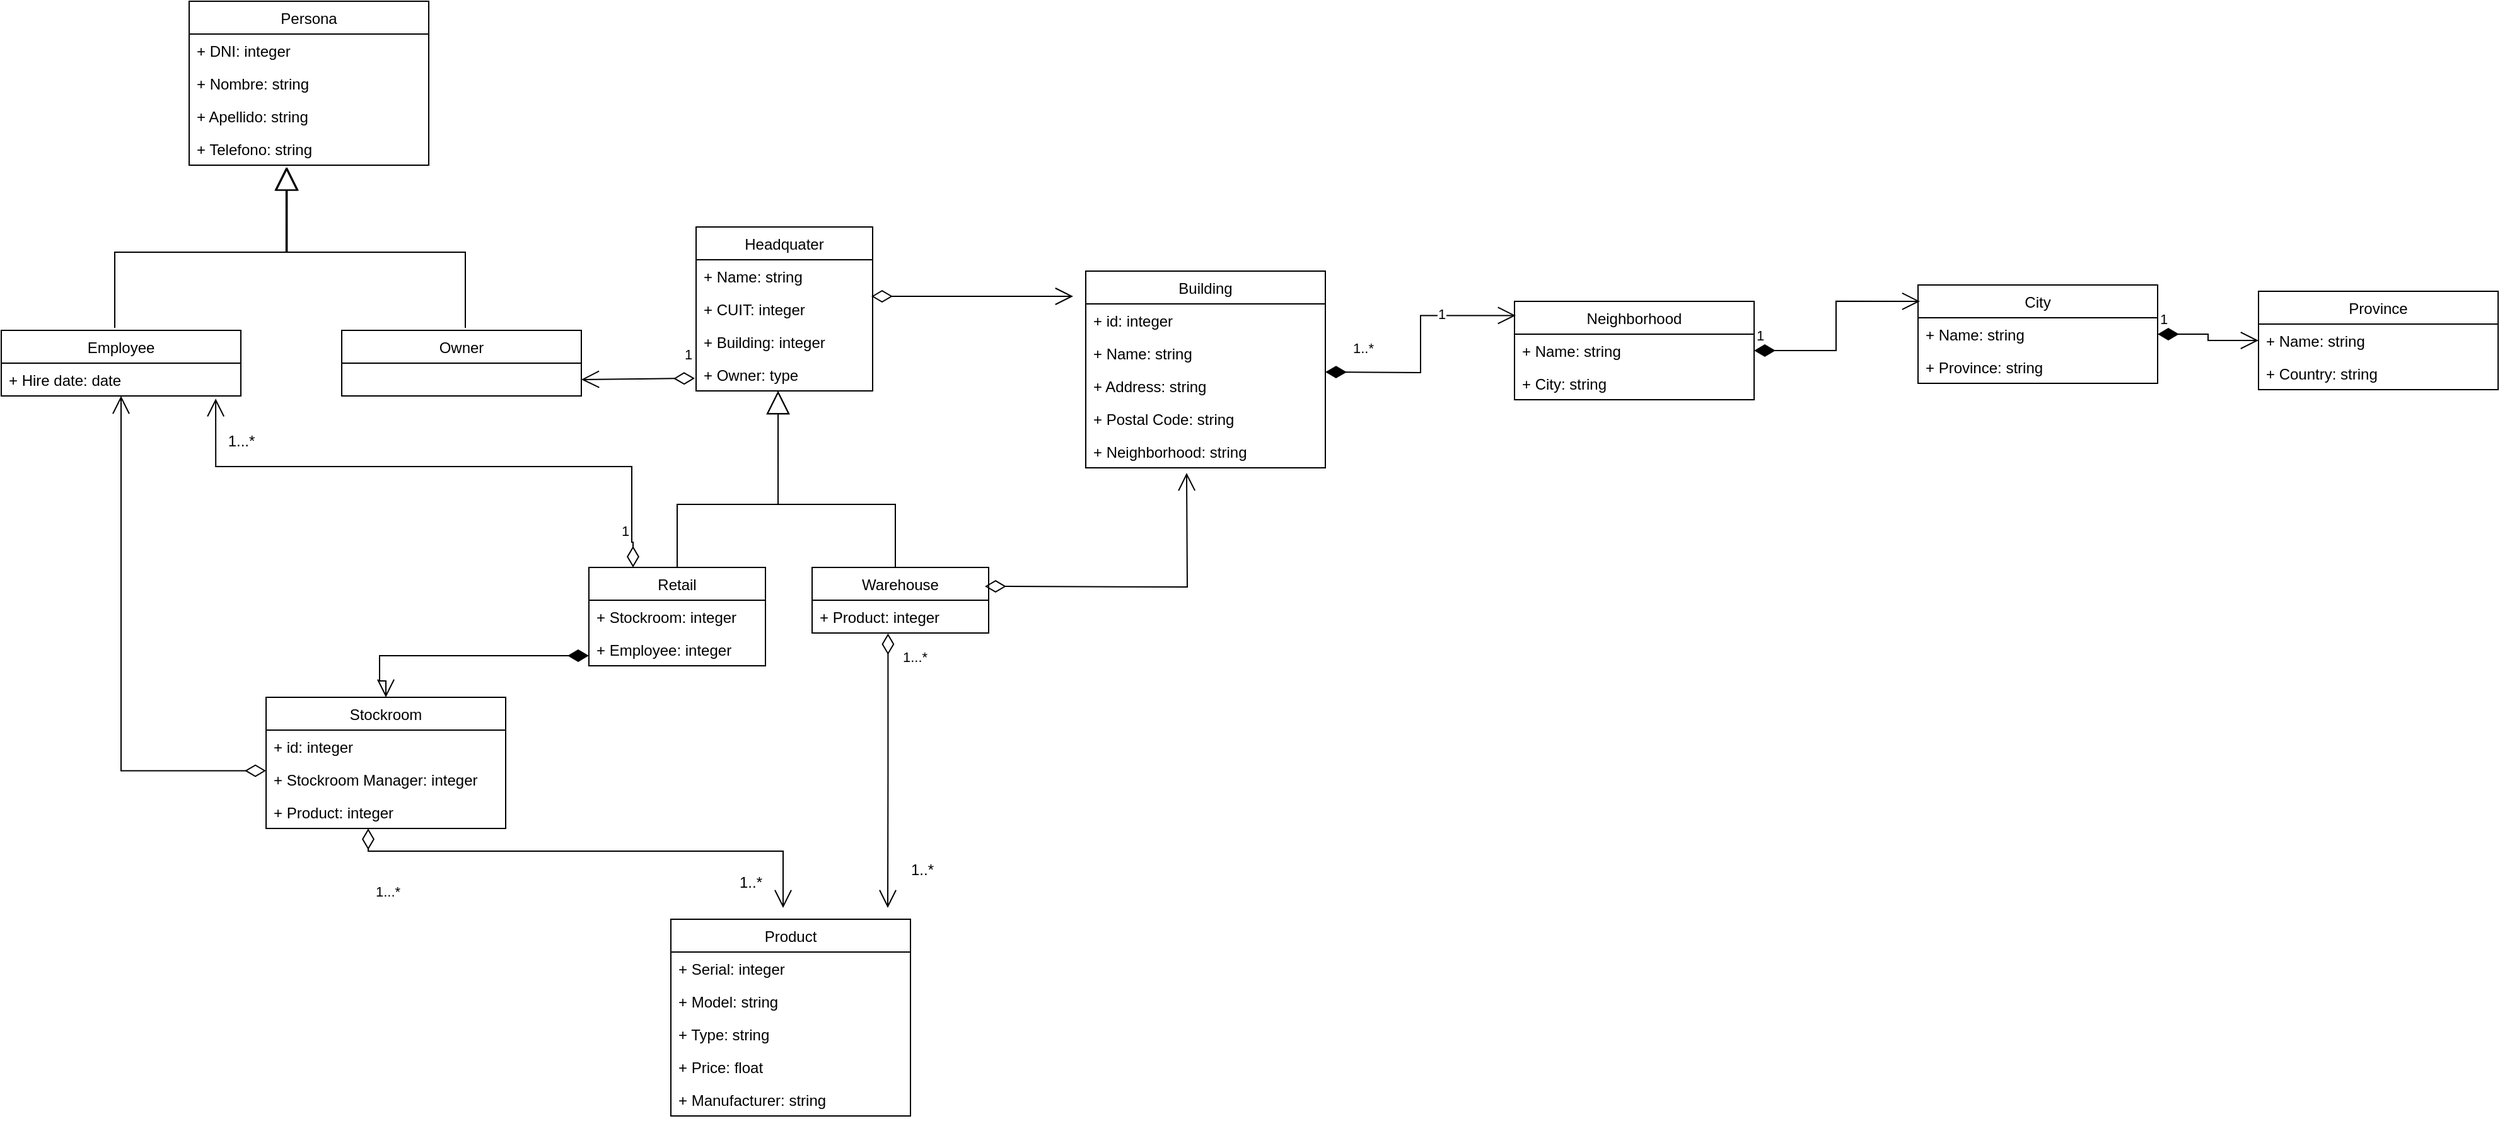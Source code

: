 <mxfile version="20.2.3" type="device"><diagram id="C5RBs43oDa-KdzZeNtuy" name="Page-1"><mxGraphModel dx="937" dy="1932" grid="1" gridSize="10" guides="1" tooltips="1" connect="1" arrows="1" fold="1" page="1" pageScale="1" pageWidth="827" pageHeight="1169" math="0" shadow="0"><root><mxCell id="WIyWlLk6GJQsqaUBKTNV-0"/><mxCell id="WIyWlLk6GJQsqaUBKTNV-1" parent="WIyWlLk6GJQsqaUBKTNV-0"/><mxCell id="0PK0ICvFkEbnGBf6CsSc-0" value="Headquater" style="swimlane;fontStyle=0;childLayout=stackLayout;horizontal=1;startSize=26;fillColor=none;horizontalStack=0;resizeParent=1;resizeParentMax=0;resizeLast=0;collapsible=1;marginBottom=0;" parent="WIyWlLk6GJQsqaUBKTNV-1" vertex="1"><mxGeometry x="651" y="-925" width="140" height="130" as="geometry"/></mxCell><mxCell id="0PK0ICvFkEbnGBf6CsSc-1" value="+ Name: string" style="text;strokeColor=none;fillColor=none;align=left;verticalAlign=top;spacingLeft=4;spacingRight=4;overflow=hidden;rotatable=0;points=[[0,0.5],[1,0.5]];portConstraint=eastwest;" parent="0PK0ICvFkEbnGBf6CsSc-0" vertex="1"><mxGeometry y="26" width="140" height="26" as="geometry"/></mxCell><mxCell id="0PK0ICvFkEbnGBf6CsSc-2" value="+ CUIT: integer" style="text;strokeColor=none;fillColor=none;align=left;verticalAlign=top;spacingLeft=4;spacingRight=4;overflow=hidden;rotatable=0;points=[[0,0.5],[1,0.5]];portConstraint=eastwest;" parent="0PK0ICvFkEbnGBf6CsSc-0" vertex="1"><mxGeometry y="52" width="140" height="26" as="geometry"/></mxCell><mxCell id="0PK0ICvFkEbnGBf6CsSc-3" value="+ Building: integer" style="text;strokeColor=none;fillColor=none;align=left;verticalAlign=top;spacingLeft=4;spacingRight=4;overflow=hidden;rotatable=0;points=[[0,0.5],[1,0.5]];portConstraint=eastwest;" parent="0PK0ICvFkEbnGBf6CsSc-0" vertex="1"><mxGeometry y="78" width="140" height="26" as="geometry"/></mxCell><mxCell id="0PK0ICvFkEbnGBf6CsSc-4" value="+ Owner: type" style="text;strokeColor=none;fillColor=none;align=left;verticalAlign=top;spacingLeft=4;spacingRight=4;overflow=hidden;rotatable=0;points=[[0,0.5],[1,0.5]];portConstraint=eastwest;" parent="0PK0ICvFkEbnGBf6CsSc-0" vertex="1"><mxGeometry y="104" width="140" height="26" as="geometry"/></mxCell><mxCell id="0PK0ICvFkEbnGBf6CsSc-5" value="Retail" style="swimlane;fontStyle=0;childLayout=stackLayout;horizontal=1;startSize=26;fillColor=none;horizontalStack=0;resizeParent=1;resizeParentMax=0;resizeLast=0;collapsible=1;marginBottom=0;" parent="WIyWlLk6GJQsqaUBKTNV-1" vertex="1"><mxGeometry x="566" y="-655" width="140" height="78" as="geometry"/></mxCell><mxCell id="0PK0ICvFkEbnGBf6CsSc-14" value="+ Stockroom: integer" style="text;strokeColor=none;fillColor=none;align=left;verticalAlign=top;spacingLeft=4;spacingRight=4;overflow=hidden;rotatable=0;points=[[0,0.5],[1,0.5]];portConstraint=eastwest;" parent="0PK0ICvFkEbnGBf6CsSc-5" vertex="1"><mxGeometry y="26" width="140" height="26" as="geometry"/></mxCell><mxCell id="6OCZsPGYcx8djJ6pKx96-6" value="+ Employee: integer" style="text;strokeColor=none;fillColor=none;align=left;verticalAlign=top;spacingLeft=4;spacingRight=4;overflow=hidden;rotatable=0;points=[[0,0.5],[1,0.5]];portConstraint=eastwest;" vertex="1" parent="0PK0ICvFkEbnGBf6CsSc-5"><mxGeometry y="52" width="140" height="26" as="geometry"/></mxCell><mxCell id="0PK0ICvFkEbnGBf6CsSc-11" value="Stockroom" style="swimlane;fontStyle=0;childLayout=stackLayout;horizontal=1;startSize=26;fillColor=none;horizontalStack=0;resizeParent=1;resizeParentMax=0;resizeLast=0;collapsible=1;marginBottom=0;" parent="WIyWlLk6GJQsqaUBKTNV-1" vertex="1"><mxGeometry x="310" y="-552" width="190" height="104" as="geometry"/></mxCell><mxCell id="0PK0ICvFkEbnGBf6CsSc-12" value="+ id: integer" style="text;strokeColor=none;fillColor=none;align=left;verticalAlign=top;spacingLeft=4;spacingRight=4;overflow=hidden;rotatable=0;points=[[0,0.5],[1,0.5]];portConstraint=eastwest;" parent="0PK0ICvFkEbnGBf6CsSc-11" vertex="1"><mxGeometry y="26" width="190" height="26" as="geometry"/></mxCell><mxCell id="0PK0ICvFkEbnGBf6CsSc-13" value="+ Stockroom Manager: integer" style="text;strokeColor=none;fillColor=none;align=left;verticalAlign=top;spacingLeft=4;spacingRight=4;overflow=hidden;rotatable=0;points=[[0,0.5],[1,0.5]];portConstraint=eastwest;" parent="0PK0ICvFkEbnGBf6CsSc-11" vertex="1"><mxGeometry y="52" width="190" height="26" as="geometry"/></mxCell><mxCell id="6OCZsPGYcx8djJ6pKx96-5" value="+ Product: integer" style="text;strokeColor=none;fillColor=none;align=left;verticalAlign=top;spacingLeft=4;spacingRight=4;overflow=hidden;rotatable=0;points=[[0,0.5],[1,0.5]];portConstraint=eastwest;" vertex="1" parent="0PK0ICvFkEbnGBf6CsSc-11"><mxGeometry y="78" width="190" height="26" as="geometry"/></mxCell><mxCell id="0PK0ICvFkEbnGBf6CsSc-15" value="Persona" style="swimlane;fontStyle=0;childLayout=stackLayout;horizontal=1;startSize=26;fillColor=none;horizontalStack=0;resizeParent=1;resizeParentMax=0;resizeLast=0;collapsible=1;marginBottom=0;" parent="WIyWlLk6GJQsqaUBKTNV-1" vertex="1"><mxGeometry x="249" y="-1104" width="190" height="130" as="geometry"/></mxCell><mxCell id="0PK0ICvFkEbnGBf6CsSc-16" value="+ DNI: integer" style="text;strokeColor=none;fillColor=none;align=left;verticalAlign=top;spacingLeft=4;spacingRight=4;overflow=hidden;rotatable=0;points=[[0,0.5],[1,0.5]];portConstraint=eastwest;" parent="0PK0ICvFkEbnGBf6CsSc-15" vertex="1"><mxGeometry y="26" width="190" height="26" as="geometry"/></mxCell><mxCell id="0PK0ICvFkEbnGBf6CsSc-17" value="+ Nombre: string" style="text;strokeColor=none;fillColor=none;align=left;verticalAlign=top;spacingLeft=4;spacingRight=4;overflow=hidden;rotatable=0;points=[[0,0.5],[1,0.5]];portConstraint=eastwest;" parent="0PK0ICvFkEbnGBf6CsSc-15" vertex="1"><mxGeometry y="52" width="190" height="26" as="geometry"/></mxCell><mxCell id="0PK0ICvFkEbnGBf6CsSc-18" value="+ Apellido: string" style="text;strokeColor=none;fillColor=none;align=left;verticalAlign=top;spacingLeft=4;spacingRight=4;overflow=hidden;rotatable=0;points=[[0,0.5],[1,0.5]];portConstraint=eastwest;" parent="0PK0ICvFkEbnGBf6CsSc-15" vertex="1"><mxGeometry y="78" width="190" height="26" as="geometry"/></mxCell><mxCell id="0PK0ICvFkEbnGBf6CsSc-19" value="+ Telefono: string" style="text;strokeColor=none;fillColor=none;align=left;verticalAlign=top;spacingLeft=4;spacingRight=4;overflow=hidden;rotatable=0;points=[[0,0.5],[1,0.5]];portConstraint=eastwest;" parent="0PK0ICvFkEbnGBf6CsSc-15" vertex="1"><mxGeometry y="104" width="190" height="26" as="geometry"/></mxCell><mxCell id="0PK0ICvFkEbnGBf6CsSc-20" value="Product" style="swimlane;fontStyle=0;childLayout=stackLayout;horizontal=1;startSize=26;fillColor=none;horizontalStack=0;resizeParent=1;resizeParentMax=0;resizeLast=0;collapsible=1;marginBottom=0;" parent="WIyWlLk6GJQsqaUBKTNV-1" vertex="1"><mxGeometry x="631" y="-376" width="190" height="156" as="geometry"/></mxCell><mxCell id="0PK0ICvFkEbnGBf6CsSc-21" value="+ Serial: integer" style="text;strokeColor=none;fillColor=none;align=left;verticalAlign=top;spacingLeft=4;spacingRight=4;overflow=hidden;rotatable=0;points=[[0,0.5],[1,0.5]];portConstraint=eastwest;" parent="0PK0ICvFkEbnGBf6CsSc-20" vertex="1"><mxGeometry y="26" width="190" height="26" as="geometry"/></mxCell><mxCell id="6OCZsPGYcx8djJ6pKx96-8" value="+ Model: string" style="text;strokeColor=none;fillColor=none;align=left;verticalAlign=top;spacingLeft=4;spacingRight=4;overflow=hidden;rotatable=0;points=[[0,0.5],[1,0.5]];portConstraint=eastwest;" vertex="1" parent="0PK0ICvFkEbnGBf6CsSc-20"><mxGeometry y="52" width="190" height="26" as="geometry"/></mxCell><mxCell id="0PK0ICvFkEbnGBf6CsSc-66" value="+ Type: string" style="text;strokeColor=none;fillColor=none;align=left;verticalAlign=top;spacingLeft=4;spacingRight=4;overflow=hidden;rotatable=0;points=[[0,0.5],[1,0.5]];portConstraint=eastwest;" parent="0PK0ICvFkEbnGBf6CsSc-20" vertex="1"><mxGeometry y="78" width="190" height="26" as="geometry"/></mxCell><mxCell id="0PK0ICvFkEbnGBf6CsSc-65" value="+ Price: float" style="text;strokeColor=none;fillColor=none;align=left;verticalAlign=top;spacingLeft=4;spacingRight=4;overflow=hidden;rotatable=0;points=[[0,0.5],[1,0.5]];portConstraint=eastwest;" parent="0PK0ICvFkEbnGBf6CsSc-20" vertex="1"><mxGeometry y="104" width="190" height="26" as="geometry"/></mxCell><mxCell id="6OCZsPGYcx8djJ6pKx96-9" value="+ Manufacturer: string" style="text;strokeColor=none;fillColor=none;align=left;verticalAlign=top;spacingLeft=4;spacingRight=4;overflow=hidden;rotatable=0;points=[[0,0.5],[1,0.5]];portConstraint=eastwest;" vertex="1" parent="0PK0ICvFkEbnGBf6CsSc-20"><mxGeometry y="130" width="190" height="26" as="geometry"/></mxCell><mxCell id="0PK0ICvFkEbnGBf6CsSc-23" value="Owner" style="swimlane;fontStyle=0;childLayout=stackLayout;horizontal=1;startSize=26;fillColor=none;horizontalStack=0;resizeParent=1;resizeParentMax=0;resizeLast=0;collapsible=1;marginBottom=0;" parent="WIyWlLk6GJQsqaUBKTNV-1" vertex="1"><mxGeometry x="370" y="-843" width="190" height="52" as="geometry"/></mxCell><mxCell id="0PK0ICvFkEbnGBf6CsSc-28" value="Employee" style="swimlane;fontStyle=0;childLayout=stackLayout;horizontal=1;startSize=26;fillColor=none;horizontalStack=0;resizeParent=1;resizeParentMax=0;resizeLast=0;collapsible=1;marginBottom=0;" parent="WIyWlLk6GJQsqaUBKTNV-1" vertex="1"><mxGeometry x="100" y="-843" width="190" height="52" as="geometry"/></mxCell><mxCell id="0PK0ICvFkEbnGBf6CsSc-32" value="+ Hire date: date" style="text;strokeColor=none;fillColor=none;align=left;verticalAlign=top;spacingLeft=4;spacingRight=4;overflow=hidden;rotatable=0;points=[[0,0.5],[1,0.5]];portConstraint=eastwest;" parent="0PK0ICvFkEbnGBf6CsSc-28" vertex="1"><mxGeometry y="26" width="190" height="26" as="geometry"/></mxCell><mxCell id="0PK0ICvFkEbnGBf6CsSc-33" value="Building" style="swimlane;fontStyle=0;childLayout=stackLayout;horizontal=1;startSize=26;fillColor=none;horizontalStack=0;resizeParent=1;resizeParentMax=0;resizeLast=0;collapsible=1;marginBottom=0;" parent="WIyWlLk6GJQsqaUBKTNV-1" vertex="1"><mxGeometry x="960" y="-890" width="190" height="156" as="geometry"/></mxCell><mxCell id="0PK0ICvFkEbnGBf6CsSc-34" value="+ id: integer" style="text;strokeColor=none;fillColor=none;align=left;verticalAlign=top;spacingLeft=4;spacingRight=4;overflow=hidden;rotatable=0;points=[[0,0.5],[1,0.5]];portConstraint=eastwest;" parent="0PK0ICvFkEbnGBf6CsSc-33" vertex="1"><mxGeometry y="26" width="190" height="26" as="geometry"/></mxCell><mxCell id="0PK0ICvFkEbnGBf6CsSc-58" value="+ Name: string" style="text;strokeColor=none;fillColor=none;align=left;verticalAlign=top;spacingLeft=4;spacingRight=4;overflow=hidden;rotatable=0;points=[[0,0.5],[1,0.5]];portConstraint=eastwest;" parent="0PK0ICvFkEbnGBf6CsSc-33" vertex="1"><mxGeometry y="52" width="190" height="26" as="geometry"/></mxCell><mxCell id="0PK0ICvFkEbnGBf6CsSc-35" value="+ Address: string" style="text;strokeColor=none;fillColor=none;align=left;verticalAlign=top;spacingLeft=4;spacingRight=4;overflow=hidden;rotatable=0;points=[[0,0.5],[1,0.5]];portConstraint=eastwest;" parent="0PK0ICvFkEbnGBf6CsSc-33" vertex="1"><mxGeometry y="78" width="190" height="26" as="geometry"/></mxCell><mxCell id="0PK0ICvFkEbnGBf6CsSc-63" value="+ Postal Code: string" style="text;strokeColor=none;fillColor=none;align=left;verticalAlign=top;spacingLeft=4;spacingRight=4;overflow=hidden;rotatable=0;points=[[0,0.5],[1,0.5]];portConstraint=eastwest;" parent="0PK0ICvFkEbnGBf6CsSc-33" vertex="1"><mxGeometry y="104" width="190" height="26" as="geometry"/></mxCell><mxCell id="0PK0ICvFkEbnGBf6CsSc-36" value="+ Neighborhood: string" style="text;strokeColor=none;fillColor=none;align=left;verticalAlign=top;spacingLeft=4;spacingRight=4;overflow=hidden;rotatable=0;points=[[0,0.5],[1,0.5]];portConstraint=eastwest;" parent="0PK0ICvFkEbnGBf6CsSc-33" vertex="1"><mxGeometry y="130" width="190" height="26" as="geometry"/></mxCell><mxCell id="0PK0ICvFkEbnGBf6CsSc-54" value="City" style="swimlane;fontStyle=0;childLayout=stackLayout;horizontal=1;startSize=26;fillColor=none;horizontalStack=0;resizeParent=1;resizeParentMax=0;resizeLast=0;collapsible=1;marginBottom=0;" parent="WIyWlLk6GJQsqaUBKTNV-1" vertex="1"><mxGeometry x="1620" y="-879" width="190" height="78" as="geometry"/></mxCell><mxCell id="0PK0ICvFkEbnGBf6CsSc-55" value="+ Name: string" style="text;strokeColor=none;fillColor=none;align=left;verticalAlign=top;spacingLeft=4;spacingRight=4;overflow=hidden;rotatable=0;points=[[0,0.5],[1,0.5]];portConstraint=eastwest;" parent="0PK0ICvFkEbnGBf6CsSc-54" vertex="1"><mxGeometry y="26" width="190" height="26" as="geometry"/></mxCell><mxCell id="0PK0ICvFkEbnGBf6CsSc-57" value="+ Province: string" style="text;strokeColor=none;fillColor=none;align=left;verticalAlign=top;spacingLeft=4;spacingRight=4;overflow=hidden;rotatable=0;points=[[0,0.5],[1,0.5]];portConstraint=eastwest;" parent="0PK0ICvFkEbnGBf6CsSc-54" vertex="1"><mxGeometry y="52" width="190" height="26" as="geometry"/></mxCell><mxCell id="0PK0ICvFkEbnGBf6CsSc-59" value="Province" style="swimlane;fontStyle=0;childLayout=stackLayout;horizontal=1;startSize=26;fillColor=none;horizontalStack=0;resizeParent=1;resizeParentMax=0;resizeLast=0;collapsible=1;marginBottom=0;" parent="WIyWlLk6GJQsqaUBKTNV-1" vertex="1"><mxGeometry x="1890" y="-874" width="190" height="78" as="geometry"/></mxCell><mxCell id="0PK0ICvFkEbnGBf6CsSc-60" value="+ Name: string" style="text;strokeColor=none;fillColor=none;align=left;verticalAlign=top;spacingLeft=4;spacingRight=4;overflow=hidden;rotatable=0;points=[[0,0.5],[1,0.5]];portConstraint=eastwest;" parent="0PK0ICvFkEbnGBf6CsSc-59" vertex="1"><mxGeometry y="26" width="190" height="26" as="geometry"/></mxCell><mxCell id="0PK0ICvFkEbnGBf6CsSc-62" value="+ Country: string" style="text;strokeColor=none;fillColor=none;align=left;verticalAlign=top;spacingLeft=4;spacingRight=4;overflow=hidden;rotatable=0;points=[[0,0.5],[1,0.5]];portConstraint=eastwest;" parent="0PK0ICvFkEbnGBf6CsSc-59" vertex="1"><mxGeometry y="52" width="190" height="26" as="geometry"/></mxCell><mxCell id="0PK0ICvFkEbnGBf6CsSc-67" value="" style="endArrow=block;endSize=16;endFill=0;html=1;rounded=0;exitX=0.5;exitY=0;exitDx=0;exitDy=0;edgeStyle=orthogonalEdgeStyle;" parent="WIyWlLk6GJQsqaUBKTNV-1" source="0PK0ICvFkEbnGBf6CsSc-5" edge="1"><mxGeometry width="160" relative="1" as="geometry"><mxPoint x="729" y="-678" as="sourcePoint"/><mxPoint x="716" y="-795" as="targetPoint"/><Array as="points"><mxPoint x="636" y="-705"/><mxPoint x="716" y="-705"/></Array></mxGeometry></mxCell><mxCell id="0PK0ICvFkEbnGBf6CsSc-68" value="Warehouse" style="swimlane;fontStyle=0;childLayout=stackLayout;horizontal=1;startSize=26;fillColor=none;horizontalStack=0;resizeParent=1;resizeParentMax=0;resizeLast=0;collapsible=1;marginBottom=0;" parent="WIyWlLk6GJQsqaUBKTNV-1" vertex="1"><mxGeometry x="743" y="-655" width="140" height="52" as="geometry"/></mxCell><mxCell id="0PK0ICvFkEbnGBf6CsSc-69" value="+ Product: integer" style="text;strokeColor=none;fillColor=none;align=left;verticalAlign=top;spacingLeft=4;spacingRight=4;overflow=hidden;rotatable=0;points=[[0,0.5],[1,0.5]];portConstraint=eastwest;" parent="0PK0ICvFkEbnGBf6CsSc-68" vertex="1"><mxGeometry y="26" width="140" height="26" as="geometry"/></mxCell><mxCell id="0PK0ICvFkEbnGBf6CsSc-71" value="" style="endArrow=block;endSize=16;endFill=0;html=1;rounded=0;entryX=0.409;entryY=1.061;entryDx=0;entryDy=0;entryPerimeter=0;edgeStyle=orthogonalEdgeStyle;" parent="WIyWlLk6GJQsqaUBKTNV-1" target="0PK0ICvFkEbnGBf6CsSc-19" edge="1"><mxGeometry width="160" relative="1" as="geometry"><mxPoint x="190" y="-845" as="sourcePoint"/><mxPoint x="530" y="-885" as="targetPoint"/><Array as="points"><mxPoint x="190" y="-905"/><mxPoint x="327" y="-905"/></Array></mxGeometry></mxCell><mxCell id="0PK0ICvFkEbnGBf6CsSc-73" value="" style="endArrow=block;endSize=16;endFill=0;html=1;rounded=0;entryX=0.389;entryY=1.061;entryDx=0;entryDy=0;entryPerimeter=0;edgeStyle=orthogonalEdgeStyle;" parent="WIyWlLk6GJQsqaUBKTNV-1" edge="1"><mxGeometry width="160" relative="1" as="geometry"><mxPoint x="468" y="-845" as="sourcePoint"/><mxPoint x="325.91" y="-972.414" as="targetPoint"/><Array as="points"><mxPoint x="468" y="-905"/><mxPoint x="326" y="-905"/></Array></mxGeometry></mxCell><mxCell id="0PK0ICvFkEbnGBf6CsSc-74" value="" style="endArrow=block;endSize=16;endFill=0;html=1;rounded=0;edgeStyle=orthogonalEdgeStyle;" parent="WIyWlLk6GJQsqaUBKTNV-1" edge="1"><mxGeometry x="0.058" y="5" width="160" relative="1" as="geometry"><mxPoint x="809" y="-655" as="sourcePoint"/><mxPoint x="716.037" y="-795" as="targetPoint"/><Array as="points"><mxPoint x="809" y="-705"/><mxPoint x="716" y="-705"/></Array><mxPoint as="offset"/></mxGeometry></mxCell><mxCell id="0PK0ICvFkEbnGBf6CsSc-78" value="1" style="endArrow=open;html=1;endSize=12;startArrow=diamondThin;startSize=14;startFill=0;edgeStyle=orthogonalEdgeStyle;align=left;verticalAlign=bottom;rounded=0;entryX=1;entryY=0.75;entryDx=0;entryDy=0;" parent="WIyWlLk6GJQsqaUBKTNV-1" target="0PK0ICvFkEbnGBf6CsSc-23" edge="1"><mxGeometry x="-0.78" y="-10" relative="1" as="geometry"><mxPoint x="650" y="-805" as="sourcePoint"/><mxPoint x="660" y="-905" as="targetPoint"/><mxPoint as="offset"/></mxGeometry></mxCell><mxCell id="0PK0ICvFkEbnGBf6CsSc-79" value="1" style="endArrow=open;html=1;endSize=12;startArrow=diamondThin;startSize=14;startFill=0;edgeStyle=orthogonalEdgeStyle;align=left;verticalAlign=bottom;rounded=0;exitX=0.25;exitY=0;exitDx=0;exitDy=0;entryX=0.895;entryY=1.082;entryDx=0;entryDy=0;entryPerimeter=0;" parent="WIyWlLk6GJQsqaUBKTNV-1" source="0PK0ICvFkEbnGBf6CsSc-5" target="0PK0ICvFkEbnGBf6CsSc-32" edge="1"><mxGeometry x="-0.907" y="10" relative="1" as="geometry"><mxPoint x="580" y="-675" as="sourcePoint"/><mxPoint x="290" y="-785" as="targetPoint"/><Array as="points"><mxPoint x="601" y="-675"/><mxPoint x="600" y="-675"/><mxPoint x="600" y="-735"/><mxPoint x="270" y="-735"/></Array><mxPoint as="offset"/></mxGeometry></mxCell><mxCell id="0PK0ICvFkEbnGBf6CsSc-80" value="" style="endArrow=open;html=1;endSize=12;startArrow=diamondThin;startSize=14;startFill=1;edgeStyle=orthogonalEdgeStyle;align=left;verticalAlign=bottom;rounded=0;entryX=0.5;entryY=0;entryDx=0;entryDy=0;" parent="WIyWlLk6GJQsqaUBKTNV-1" source="0PK0ICvFkEbnGBf6CsSc-5" target="0PK0ICvFkEbnGBf6CsSc-11" edge="1"><mxGeometry x="-0.892" y="15" relative="1" as="geometry"><mxPoint x="410" y="-585" as="sourcePoint"/><mxPoint x="400.06" y="-566.29" as="targetPoint"/><Array as="points"><mxPoint x="400" y="-585"/><mxPoint x="400" y="-565"/><mxPoint x="405" y="-565"/></Array><mxPoint x="1" as="offset"/></mxGeometry></mxCell><mxCell id="0PK0ICvFkEbnGBf6CsSc-81" value="" style="endArrow=open;html=1;endSize=12;startArrow=diamondThin;startSize=14;startFill=0;edgeStyle=orthogonalEdgeStyle;align=left;verticalAlign=bottom;rounded=0;exitX=0;exitY=0.239;exitDx=0;exitDy=0;exitPerimeter=0;" parent="WIyWlLk6GJQsqaUBKTNV-1" source="0PK0ICvFkEbnGBf6CsSc-13" target="0PK0ICvFkEbnGBf6CsSc-28" edge="1"><mxGeometry x="-0.764" y="-8" relative="1" as="geometry"><mxPoint x="280" y="-505" as="sourcePoint"/><mxPoint x="170" y="-790" as="targetPoint"/><mxPoint as="offset"/></mxGeometry></mxCell><mxCell id="0PK0ICvFkEbnGBf6CsSc-82" value="1...*" style="endArrow=open;html=1;endSize=12;startArrow=diamondThin;startSize=14;startFill=0;edgeStyle=orthogonalEdgeStyle;align=left;verticalAlign=bottom;rounded=0;" parent="WIyWlLk6GJQsqaUBKTNV-1" source="0PK0ICvFkEbnGBf6CsSc-11" edge="1"><mxGeometry x="-0.89" y="-41" relative="1" as="geometry"><mxPoint x="370" y="-425" as="sourcePoint"/><mxPoint x="720" y="-385" as="targetPoint"/><Array as="points"><mxPoint x="391" y="-430"/><mxPoint x="720" y="-430"/></Array><mxPoint as="offset"/></mxGeometry></mxCell><mxCell id="0PK0ICvFkEbnGBf6CsSc-83" value="1...*" style="endArrow=open;html=1;endSize=12;startArrow=diamondThin;startSize=14;startFill=0;edgeStyle=orthogonalEdgeStyle;align=left;verticalAlign=bottom;rounded=0;exitX=0.43;exitY=1.013;exitDx=0;exitDy=0;exitPerimeter=0;" parent="WIyWlLk6GJQsqaUBKTNV-1" source="0PK0ICvFkEbnGBf6CsSc-69" edge="1"><mxGeometry x="-0.746" y="10" relative="1" as="geometry"><mxPoint x="850" y="-545" as="sourcePoint"/><mxPoint x="803" y="-385" as="targetPoint"/><mxPoint as="offset"/></mxGeometry></mxCell><mxCell id="0PK0ICvFkEbnGBf6CsSc-86" value="" style="endArrow=open;html=1;endSize=12;startArrow=diamondThin;startSize=14;startFill=0;edgeStyle=orthogonalEdgeStyle;align=left;verticalAlign=bottom;rounded=0;" parent="WIyWlLk6GJQsqaUBKTNV-1" edge="1"><mxGeometry x="-0.625" y="30" relative="1" as="geometry"><mxPoint x="790" y="-870" as="sourcePoint"/><mxPoint x="950" y="-870" as="targetPoint"/><mxPoint as="offset"/></mxGeometry></mxCell><mxCell id="0PK0ICvFkEbnGBf6CsSc-87" value="" style="endArrow=open;html=1;endSize=12;startArrow=diamondThin;startSize=14;startFill=0;edgeStyle=orthogonalEdgeStyle;align=left;verticalAlign=bottom;rounded=0;" parent="WIyWlLk6GJQsqaUBKTNV-1" edge="1"><mxGeometry x="-0.84" y="20" relative="1" as="geometry"><mxPoint x="880" y="-640" as="sourcePoint"/><mxPoint x="1040" y="-730" as="targetPoint"/><mxPoint as="offset"/></mxGeometry></mxCell><mxCell id="0PK0ICvFkEbnGBf6CsSc-91" value="1...*" style="text;html=1;align=center;verticalAlign=middle;resizable=0;points=[];autosize=1;strokeColor=none;fillColor=none;" parent="WIyWlLk6GJQsqaUBKTNV-1" vertex="1"><mxGeometry x="270" y="-770" width="40" height="30" as="geometry"/></mxCell><mxCell id="0PK0ICvFkEbnGBf6CsSc-92" value="1..*" style="text;html=1;align=center;verticalAlign=middle;resizable=0;points=[];autosize=1;strokeColor=none;fillColor=none;" parent="WIyWlLk6GJQsqaUBKTNV-1" vertex="1"><mxGeometry x="674" y="-420" width="40" height="30" as="geometry"/></mxCell><mxCell id="0PK0ICvFkEbnGBf6CsSc-93" value="1..*" style="text;html=1;align=center;verticalAlign=middle;resizable=0;points=[];autosize=1;strokeColor=none;fillColor=none;" parent="WIyWlLk6GJQsqaUBKTNV-1" vertex="1"><mxGeometry x="810" y="-430" width="40" height="30" as="geometry"/></mxCell><mxCell id="0PK0ICvFkEbnGBf6CsSc-96" value="Neighborhood" style="swimlane;fontStyle=0;childLayout=stackLayout;horizontal=1;startSize=26;fillColor=none;horizontalStack=0;resizeParent=1;resizeParentMax=0;resizeLast=0;collapsible=1;marginBottom=0;" parent="WIyWlLk6GJQsqaUBKTNV-1" vertex="1"><mxGeometry x="1300" y="-866" width="190" height="78" as="geometry"/></mxCell><mxCell id="0PK0ICvFkEbnGBf6CsSc-97" value="+ Name: string" style="text;strokeColor=none;fillColor=none;align=left;verticalAlign=top;spacingLeft=4;spacingRight=4;overflow=hidden;rotatable=0;points=[[0,0.5],[1,0.5]];portConstraint=eastwest;" parent="0PK0ICvFkEbnGBf6CsSc-96" vertex="1"><mxGeometry y="26" width="190" height="26" as="geometry"/></mxCell><mxCell id="0PK0ICvFkEbnGBf6CsSc-98" value="+ City: string" style="text;strokeColor=none;fillColor=none;align=left;verticalAlign=top;spacingLeft=4;spacingRight=4;overflow=hidden;rotatable=0;points=[[0,0.5],[1,0.5]];portConstraint=eastwest;" parent="0PK0ICvFkEbnGBf6CsSc-96" vertex="1"><mxGeometry y="52" width="190" height="26" as="geometry"/></mxCell><mxCell id="6OCZsPGYcx8djJ6pKx96-0" value="1..*" style="endArrow=open;html=1;endSize=12;startArrow=diamondThin;startSize=14;startFill=1;edgeStyle=orthogonalEdgeStyle;align=left;verticalAlign=bottom;rounded=0;entryX=0.005;entryY=0.144;entryDx=0;entryDy=0;entryPerimeter=0;" edge="1" parent="WIyWlLk6GJQsqaUBKTNV-1" target="0PK0ICvFkEbnGBf6CsSc-96"><mxGeometry x="-0.796" y="10" relative="1" as="geometry"><mxPoint x="1150" y="-810" as="sourcePoint"/><mxPoint x="1250" y="-820" as="targetPoint"/><mxPoint as="offset"/></mxGeometry></mxCell><mxCell id="6OCZsPGYcx8djJ6pKx96-3" value="1" style="edgeLabel;html=1;align=center;verticalAlign=middle;resizable=0;points=[];" vertex="1" connectable="0" parent="6OCZsPGYcx8djJ6pKx96-0"><mxGeometry x="0.398" y="1" relative="1" as="geometry"><mxPoint as="offset"/></mxGeometry></mxCell><mxCell id="6OCZsPGYcx8djJ6pKx96-1" value="1" style="endArrow=open;html=1;endSize=12;startArrow=diamondThin;startSize=14;startFill=1;edgeStyle=orthogonalEdgeStyle;align=left;verticalAlign=bottom;rounded=0;entryX=0.008;entryY=0.166;entryDx=0;entryDy=0;entryPerimeter=0;" edge="1" parent="WIyWlLk6GJQsqaUBKTNV-1" source="0PK0ICvFkEbnGBf6CsSc-96" target="0PK0ICvFkEbnGBf6CsSc-54"><mxGeometry x="-1" y="3" relative="1" as="geometry"><mxPoint x="1470" y="-730" as="sourcePoint"/><mxPoint x="1630" y="-730" as="targetPoint"/></mxGeometry></mxCell><mxCell id="6OCZsPGYcx8djJ6pKx96-2" value="1" style="endArrow=open;html=1;endSize=12;startArrow=diamondThin;startSize=14;startFill=1;edgeStyle=orthogonalEdgeStyle;align=left;verticalAlign=bottom;rounded=0;" edge="1" parent="WIyWlLk6GJQsqaUBKTNV-1" source="0PK0ICvFkEbnGBf6CsSc-54" target="0PK0ICvFkEbnGBf6CsSc-59"><mxGeometry x="-1" y="3" relative="1" as="geometry"><mxPoint x="1770" y="-820" as="sourcePoint"/><mxPoint x="1860" y="-820" as="targetPoint"/></mxGeometry></mxCell></root></mxGraphModel></diagram></mxfile>